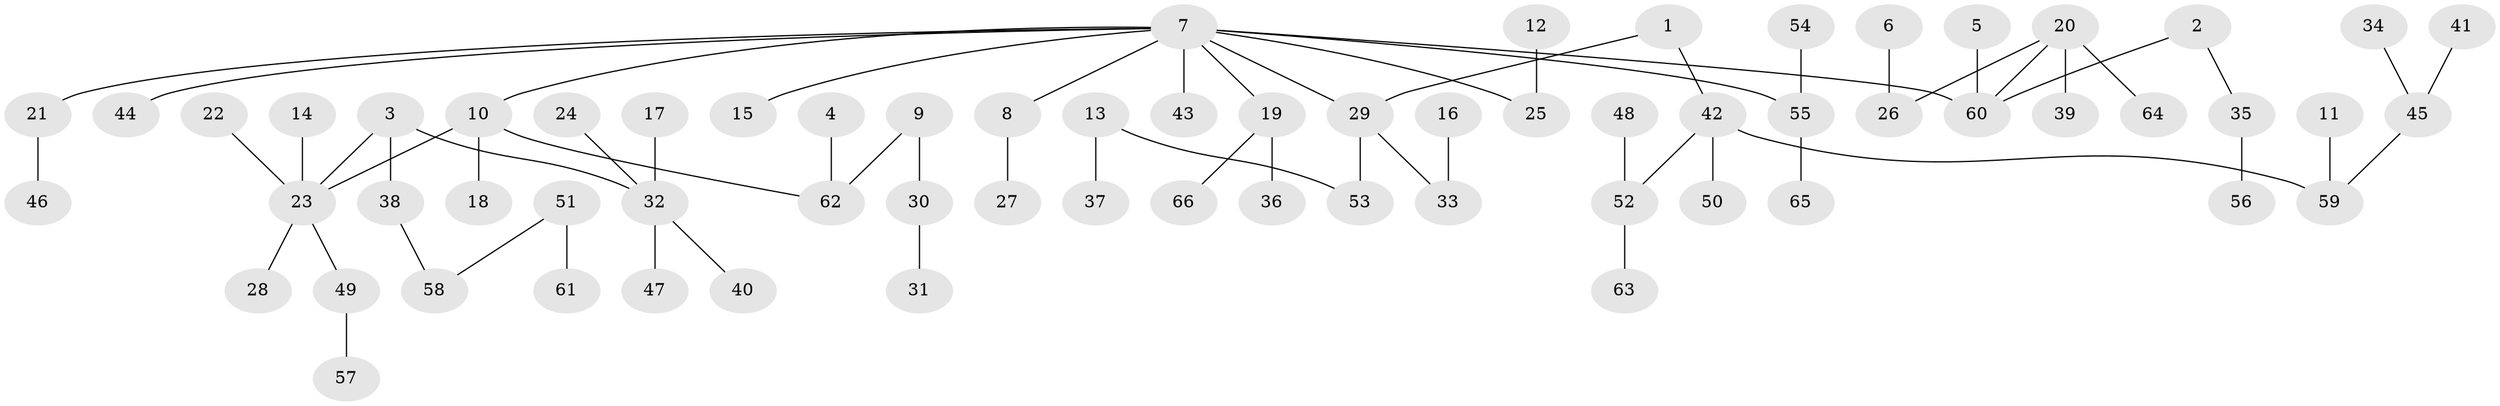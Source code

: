 // original degree distribution, {4: 0.05303030303030303, 5: 0.06060606060606061, 6: 0.015151515151515152, 2: 0.2803030303030303, 3: 0.11363636363636363, 1: 0.4772727272727273}
// Generated by graph-tools (version 1.1) at 2025/26/03/09/25 03:26:29]
// undirected, 66 vertices, 65 edges
graph export_dot {
graph [start="1"]
  node [color=gray90,style=filled];
  1;
  2;
  3;
  4;
  5;
  6;
  7;
  8;
  9;
  10;
  11;
  12;
  13;
  14;
  15;
  16;
  17;
  18;
  19;
  20;
  21;
  22;
  23;
  24;
  25;
  26;
  27;
  28;
  29;
  30;
  31;
  32;
  33;
  34;
  35;
  36;
  37;
  38;
  39;
  40;
  41;
  42;
  43;
  44;
  45;
  46;
  47;
  48;
  49;
  50;
  51;
  52;
  53;
  54;
  55;
  56;
  57;
  58;
  59;
  60;
  61;
  62;
  63;
  64;
  65;
  66;
  1 -- 29 [weight=1.0];
  1 -- 42 [weight=1.0];
  2 -- 35 [weight=1.0];
  2 -- 60 [weight=1.0];
  3 -- 23 [weight=1.0];
  3 -- 32 [weight=1.0];
  3 -- 38 [weight=1.0];
  4 -- 62 [weight=1.0];
  5 -- 60 [weight=1.0];
  6 -- 26 [weight=1.0];
  7 -- 8 [weight=1.0];
  7 -- 10 [weight=1.0];
  7 -- 15 [weight=1.0];
  7 -- 19 [weight=1.0];
  7 -- 21 [weight=1.0];
  7 -- 25 [weight=1.0];
  7 -- 29 [weight=1.0];
  7 -- 43 [weight=1.0];
  7 -- 44 [weight=1.0];
  7 -- 55 [weight=1.0];
  7 -- 60 [weight=1.0];
  8 -- 27 [weight=1.0];
  9 -- 30 [weight=1.0];
  9 -- 62 [weight=1.0];
  10 -- 18 [weight=1.0];
  10 -- 23 [weight=1.0];
  10 -- 62 [weight=1.0];
  11 -- 59 [weight=1.0];
  12 -- 25 [weight=1.0];
  13 -- 37 [weight=1.0];
  13 -- 53 [weight=1.0];
  14 -- 23 [weight=1.0];
  16 -- 33 [weight=1.0];
  17 -- 32 [weight=1.0];
  19 -- 36 [weight=1.0];
  19 -- 66 [weight=1.0];
  20 -- 26 [weight=1.0];
  20 -- 39 [weight=1.0];
  20 -- 60 [weight=1.0];
  20 -- 64 [weight=1.0];
  21 -- 46 [weight=1.0];
  22 -- 23 [weight=1.0];
  23 -- 28 [weight=1.0];
  23 -- 49 [weight=1.0];
  24 -- 32 [weight=1.0];
  29 -- 33 [weight=1.0];
  29 -- 53 [weight=1.0];
  30 -- 31 [weight=1.0];
  32 -- 40 [weight=1.0];
  32 -- 47 [weight=1.0];
  34 -- 45 [weight=1.0];
  35 -- 56 [weight=1.0];
  38 -- 58 [weight=1.0];
  41 -- 45 [weight=1.0];
  42 -- 50 [weight=1.0];
  42 -- 52 [weight=1.0];
  42 -- 59 [weight=1.0];
  45 -- 59 [weight=1.0];
  48 -- 52 [weight=1.0];
  49 -- 57 [weight=1.0];
  51 -- 58 [weight=1.0];
  51 -- 61 [weight=1.0];
  52 -- 63 [weight=1.0];
  54 -- 55 [weight=1.0];
  55 -- 65 [weight=1.0];
}
